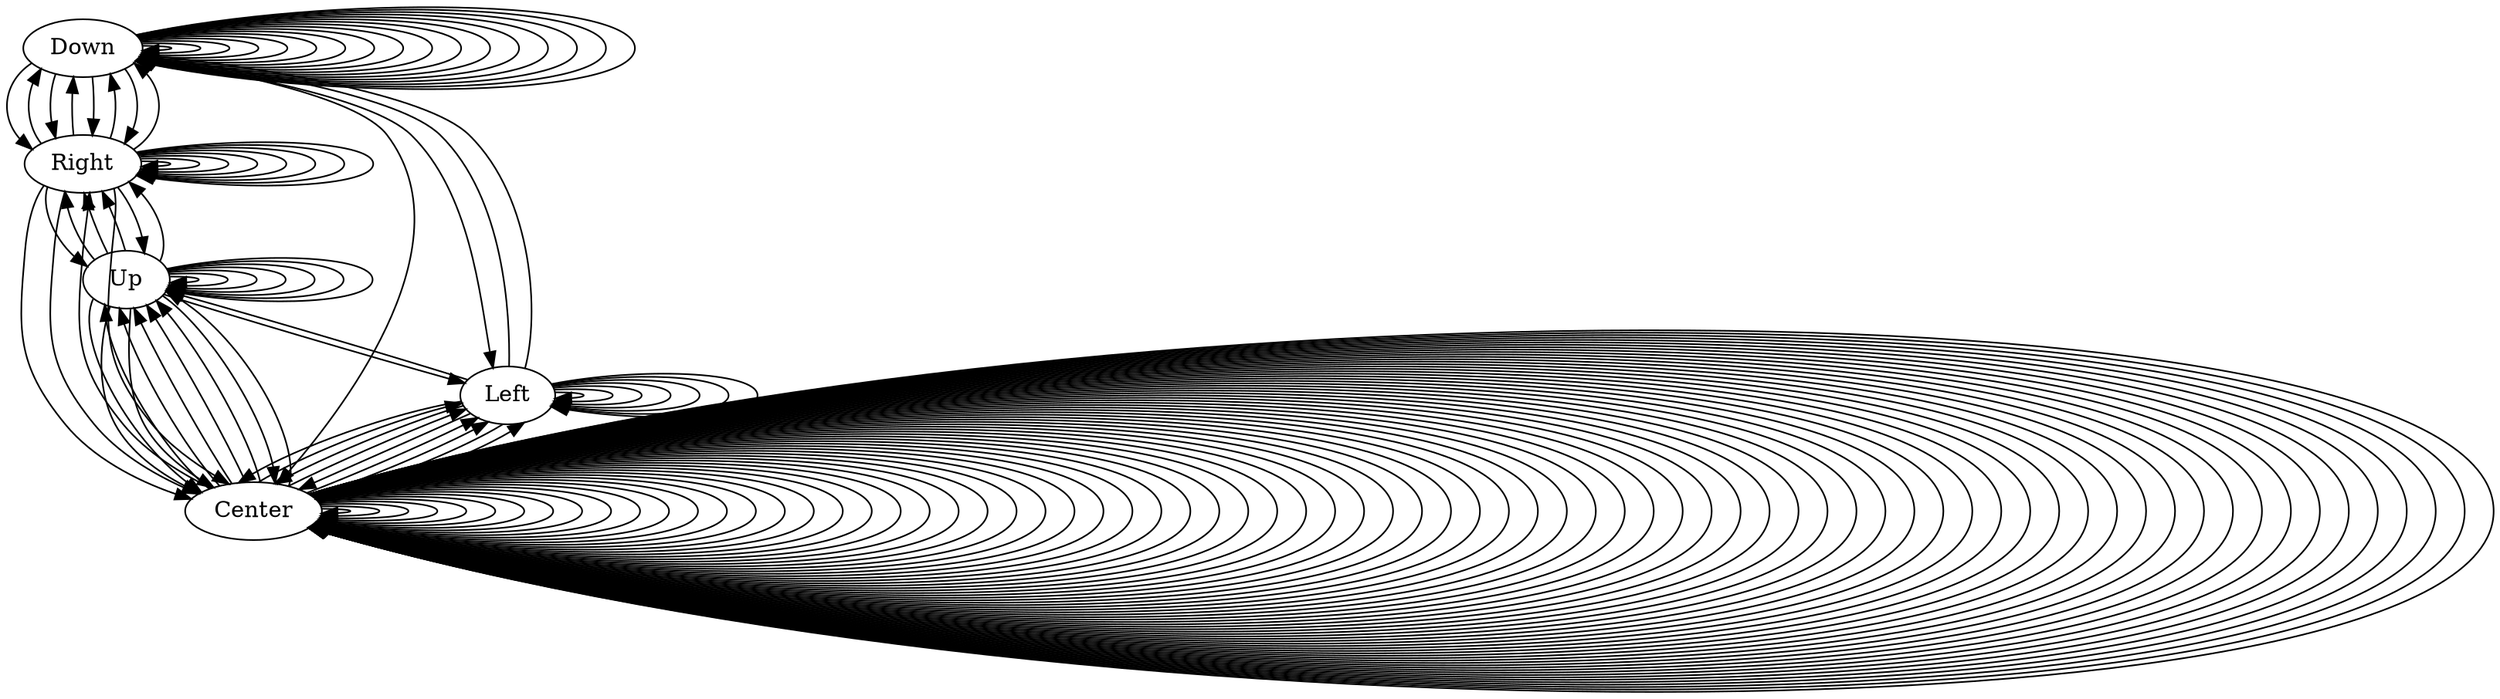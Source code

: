 digraph {
	Down -> Down
	Down -> Down
	Down -> Down
	Down -> Down
	Down -> Down
	Down -> Down
	Down -> Down
	Down -> Down
	Down -> Down
	Down -> Down
	Down -> Down
	Down -> Down
	Down -> Down
	Down -> Down
	Down -> Down
	Down -> Right
	Right -> Center
	Center -> Left
	Left -> Left
	Left -> Center
	Center -> Center
	Center -> Center
	Center -> Center
	Center -> Center
	Center -> Center
	Center -> Center
	Center -> Center
	Center -> Center
	Center -> Center
	Center -> Up
	Up -> Right
	Right -> Right
	Right -> Center
	Center -> Center
	Center -> Center
	Center -> Center
	Center -> Center
	Center -> Center
	Center -> Center
	Center -> Center
	Center -> Center
	Center -> Center
	Center -> Center
	Center -> Center
	Center -> Center
	Center -> Center
	Center -> Center
	Center -> Center
	Center -> Center
	Center -> Center
	Center -> Center
	Center -> Center
	Center -> Center
	Center -> Center
	Center -> Center
	Center -> Center
	Center -> Center
	Center -> Center
	Center -> Center
	Center -> Up
	Up -> Up
	Up -> Up
	Up -> Up
	Up -> Left
	Left -> Left
	Left -> Center
	Center -> Center
	Center -> Center
	Center -> Left
	Left -> Center
	Center -> Left
	Left -> Left
	Left -> Up
	Up -> Right
	Right -> Right
	Right -> Right
	Right -> Up
	Up -> Up
	Up -> Up
	Up -> Up
	Up -> Up
	Up -> Center
	Center -> Center
	Center -> Center
	Center -> Right
	Right -> Down
	Down -> Right
	Right -> Right
	Right -> Right
	Right -> Right
	Right -> Right
	Right -> Right
	Right -> Down
	Down -> Right
	Right -> Center
	Center -> Center
	Center -> Center
	Center -> Center
	Center -> Center
	Center -> Center
	Center -> Center
	Center -> Left
	Left -> Left
	Left -> Left
	Left -> Left
	Left -> Left
	Left -> Center
	Center -> Up
	Up -> Right
	Right -> Up
	Up -> Center
	Center -> Center
	Center -> Center
	Center -> Center
	Center -> Center
	Center -> Center
	Center -> Center
	Center -> Center
	Center -> Left
	Left -> Down
	Down -> Left
	Left -> Down
	Down -> Down
	Down -> Center
	Center -> Center
	Center -> Center
	Center -> Center
	Center -> Center
	Center -> Center
	Center -> Center
	Center -> Center
	Center -> Center
	Center -> Center
	Center -> Center
	Center -> Center
	Center -> Center
	Center -> Center
	Center -> Up
	Up -> Center
	Center -> Center
	Center -> Center
	Center -> Center
	Center -> Center
	Center -> Center
	Center -> Center
	Center -> Center
	Center -> Up
	Up -> Center
	Center -> Center
	Center -> Center
	Center -> Center
	Center -> Up
	Up -> Right
	Right -> Down
	Down -> Right
	Right -> Down
	Down -> Down
}
